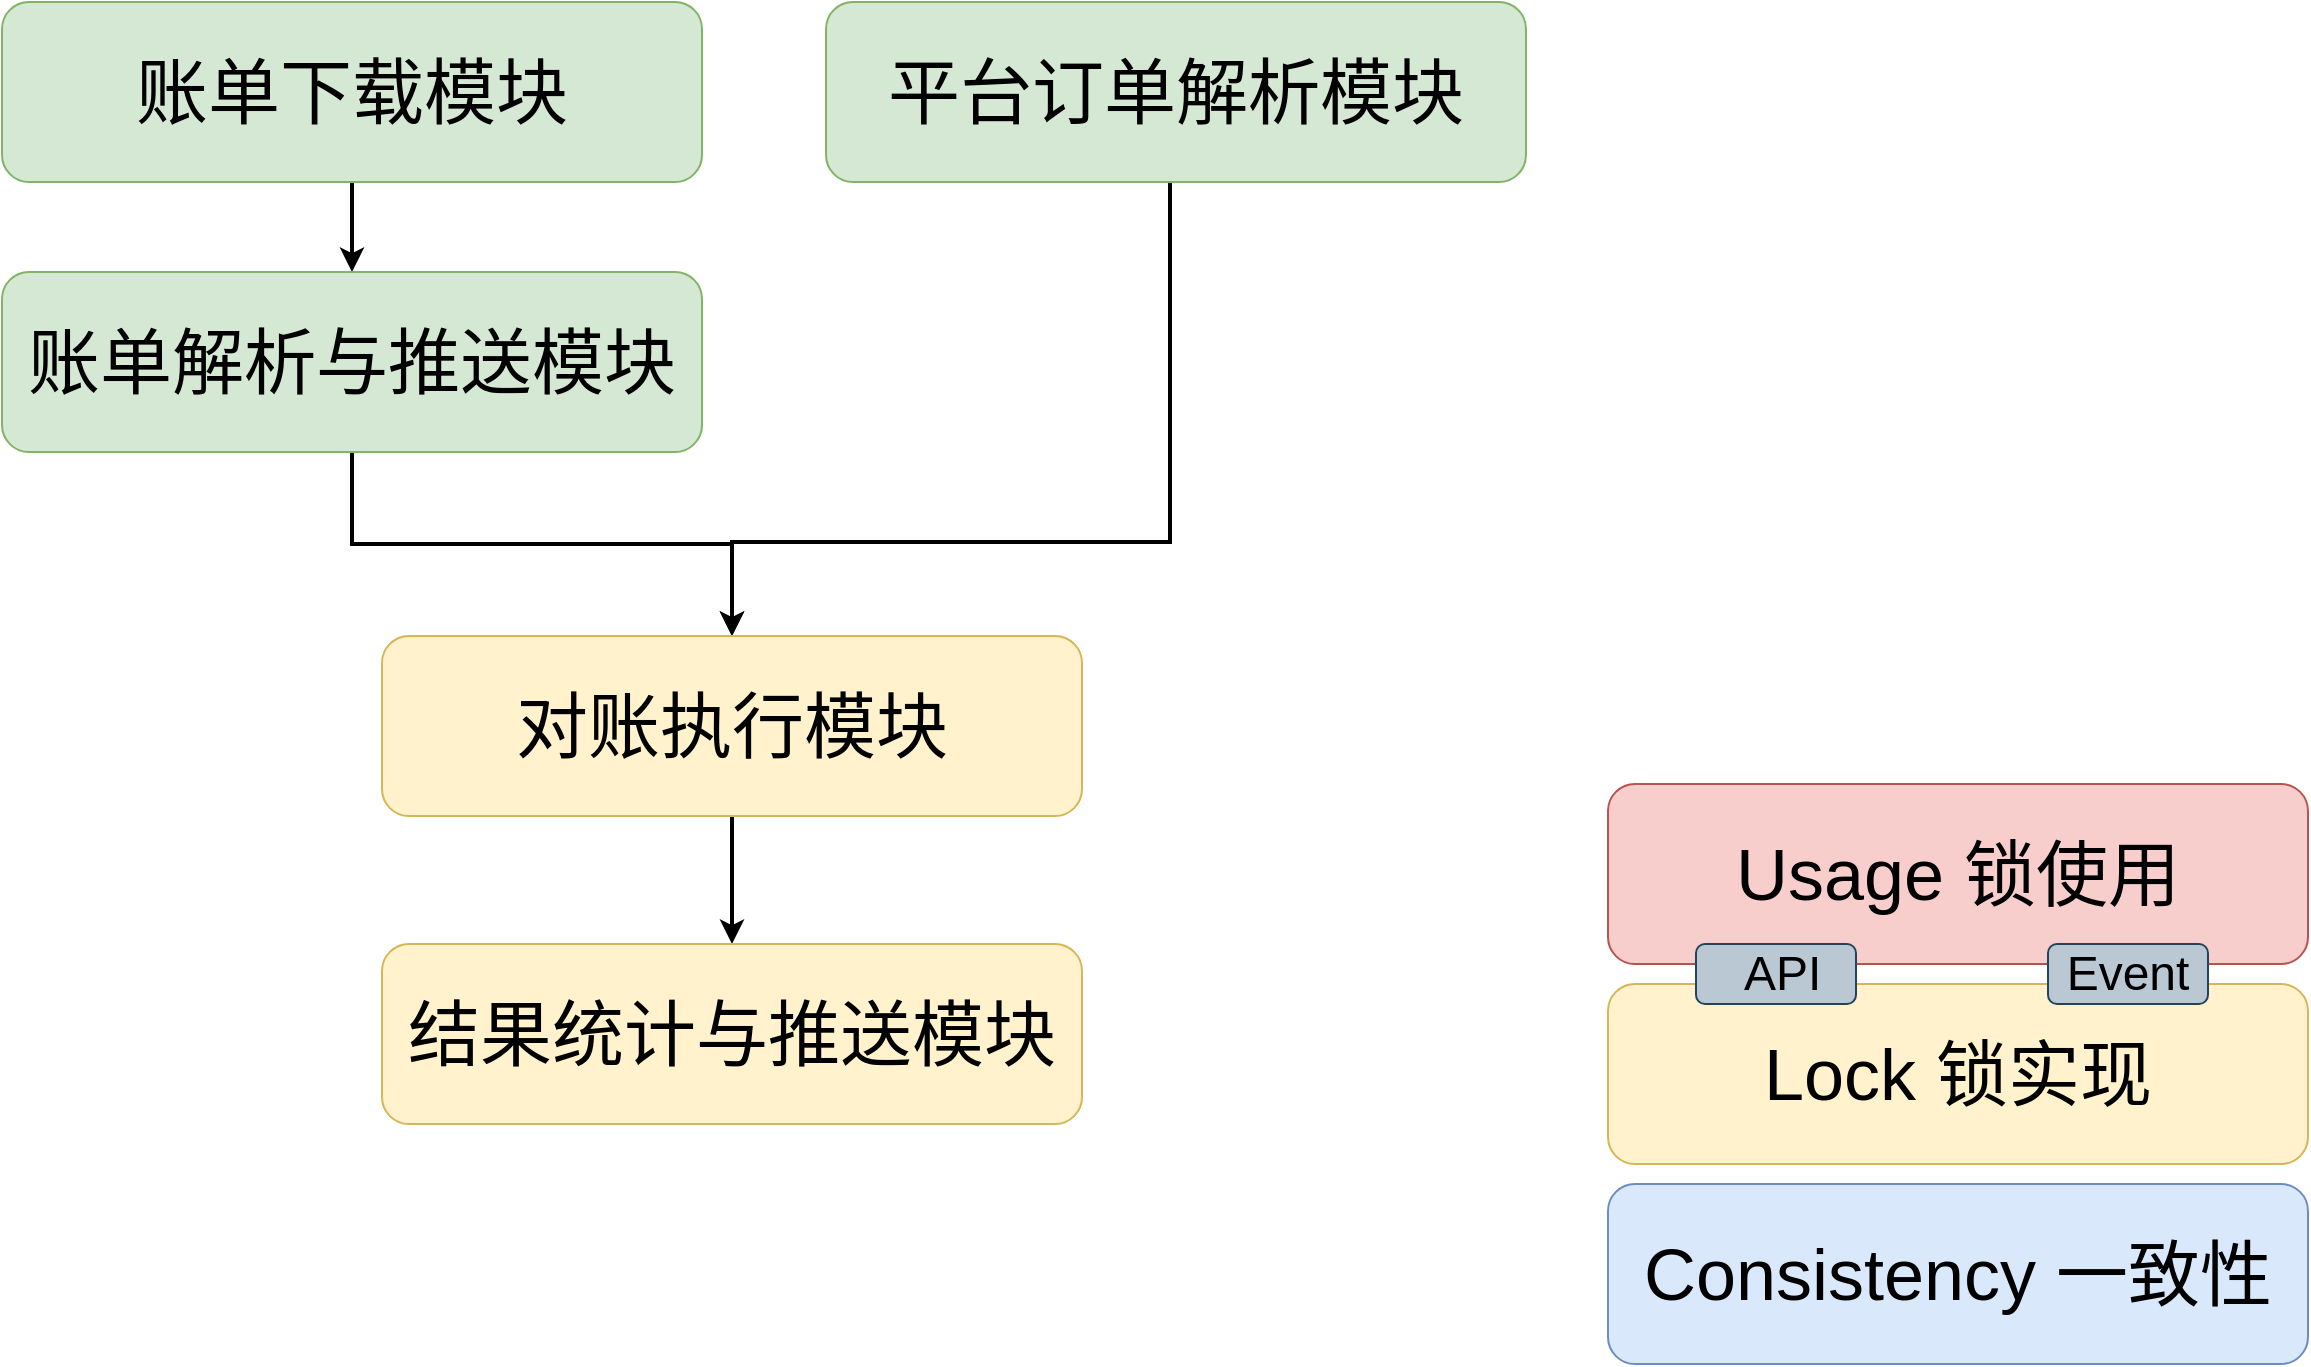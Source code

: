 <mxfile version="24.3.0" type="device">
  <diagram name="第 1 页" id="DkEwYdfwHbRlVwGyjE1p">
    <mxGraphModel dx="1199" dy="928" grid="0" gridSize="10" guides="1" tooltips="1" connect="1" arrows="1" fold="1" page="1" pageScale="1" pageWidth="827" pageHeight="1169" math="0" shadow="0">
      <root>
        <mxCell id="0" />
        <mxCell id="1" parent="0" />
        <mxCell id="51Ylhp4Qm0EKD_5LjUa0-1" value="&lt;font style=&quot;font-size: 36px;&quot;&gt;Consistency 一致性&lt;/font&gt;" style="rounded=1;whiteSpace=wrap;html=1;fillColor=#dae8fc;strokeColor=#6c8ebf;" parent="1" vertex="1">
          <mxGeometry x="849" y="619" width="350" height="90" as="geometry" />
        </mxCell>
        <mxCell id="51Ylhp4Qm0EKD_5LjUa0-2" value="&lt;font style=&quot;font-size: 36px;&quot;&gt;Lock 锁实现&lt;/font&gt;" style="rounded=1;whiteSpace=wrap;html=1;fillColor=#fff2cc;strokeColor=#d6b656;" parent="1" vertex="1">
          <mxGeometry x="849" y="519" width="350" height="90" as="geometry" />
        </mxCell>
        <mxCell id="51Ylhp4Qm0EKD_5LjUa0-3" value="&lt;span style=&quot;font-size: 36px;&quot;&gt;Usage 锁使用&lt;/span&gt;" style="rounded=1;whiteSpace=wrap;html=1;fillColor=#f8cecc;strokeColor=#b85450;" parent="1" vertex="1">
          <mxGeometry x="849" y="419" width="350" height="90" as="geometry" />
        </mxCell>
        <mxCell id="51Ylhp4Qm0EKD_5LjUa0-4" value="&lt;font style=&quot;font-size: 24px;&quot;&gt;&amp;nbsp;API&lt;/font&gt;" style="rounded=1;whiteSpace=wrap;html=1;fillColor=#bac8d3;strokeColor=#23445d;align=center;" parent="1" vertex="1">
          <mxGeometry x="893" y="499" width="80" height="30" as="geometry" />
        </mxCell>
        <mxCell id="51Ylhp4Qm0EKD_5LjUa0-5" value="&lt;font style=&quot;font-size: 24px;&quot;&gt;Event&lt;/font&gt;" style="rounded=1;whiteSpace=wrap;html=1;fillColor=#bac8d3;strokeColor=#23445d;align=center;" parent="1" vertex="1">
          <mxGeometry x="1069" y="499" width="80" height="30" as="geometry" />
        </mxCell>
        <mxCell id="Vaa4_kReSQRWwk8B55j5-11" style="edgeStyle=orthogonalEdgeStyle;rounded=0;orthogonalLoop=1;jettySize=auto;html=1;entryX=0.5;entryY=0;entryDx=0;entryDy=0;jumpSize=10;strokeWidth=2;" edge="1" parent="1" source="Vaa4_kReSQRWwk8B55j5-1" target="Vaa4_kReSQRWwk8B55j5-3">
          <mxGeometry relative="1" as="geometry" />
        </mxCell>
        <mxCell id="Vaa4_kReSQRWwk8B55j5-1" value="&lt;span style=&quot;font-size: 36px;&quot;&gt;账单下载模块&lt;/span&gt;" style="rounded=1;whiteSpace=wrap;html=1;fillColor=#d5e8d4;strokeColor=#82b366;" vertex="1" parent="1">
          <mxGeometry x="46" y="28" width="350" height="90" as="geometry" />
        </mxCell>
        <mxCell id="Vaa4_kReSQRWwk8B55j5-9" style="edgeStyle=orthogonalEdgeStyle;rounded=0;orthogonalLoop=1;jettySize=auto;html=1;entryX=0.5;entryY=0;entryDx=0;entryDy=0;strokeWidth=2;" edge="1" parent="1" source="Vaa4_kReSQRWwk8B55j5-2" target="Vaa4_kReSQRWwk8B55j5-5">
          <mxGeometry relative="1" as="geometry">
            <Array as="points">
              <mxPoint x="630" y="298" />
              <mxPoint x="411" y="298" />
            </Array>
          </mxGeometry>
        </mxCell>
        <mxCell id="Vaa4_kReSQRWwk8B55j5-2" value="&lt;span style=&quot;font-size: 36px;&quot;&gt;平台订单解析模块&lt;/span&gt;" style="rounded=1;whiteSpace=wrap;html=1;fillColor=#d5e8d4;strokeColor=#82b366;" vertex="1" parent="1">
          <mxGeometry x="458" y="28" width="350" height="90" as="geometry" />
        </mxCell>
        <mxCell id="Vaa4_kReSQRWwk8B55j5-12" style="edgeStyle=orthogonalEdgeStyle;rounded=0;orthogonalLoop=1;jettySize=auto;html=1;strokeWidth=2;" edge="1" parent="1" source="Vaa4_kReSQRWwk8B55j5-3" target="Vaa4_kReSQRWwk8B55j5-5">
          <mxGeometry relative="1" as="geometry" />
        </mxCell>
        <mxCell id="Vaa4_kReSQRWwk8B55j5-3" value="&lt;span style=&quot;font-size: 36px;&quot;&gt;账单解析与推送模块&lt;/span&gt;" style="rounded=1;whiteSpace=wrap;html=1;fillColor=#d5e8d4;strokeColor=#82b366;" vertex="1" parent="1">
          <mxGeometry x="46" y="163" width="350" height="90" as="geometry" />
        </mxCell>
        <mxCell id="Vaa4_kReSQRWwk8B55j5-13" style="edgeStyle=orthogonalEdgeStyle;rounded=0;orthogonalLoop=1;jettySize=auto;html=1;entryX=0.5;entryY=0;entryDx=0;entryDy=0;strokeWidth=2;" edge="1" parent="1" source="Vaa4_kReSQRWwk8B55j5-5" target="Vaa4_kReSQRWwk8B55j5-6">
          <mxGeometry relative="1" as="geometry" />
        </mxCell>
        <mxCell id="Vaa4_kReSQRWwk8B55j5-5" value="&lt;font style=&quot;font-size: 36px;&quot;&gt;对账执行模块&lt;/font&gt;" style="rounded=1;whiteSpace=wrap;html=1;fillColor=#fff2cc;strokeColor=#d6b656;" vertex="1" parent="1">
          <mxGeometry x="236" y="345" width="350" height="90" as="geometry" />
        </mxCell>
        <mxCell id="Vaa4_kReSQRWwk8B55j5-6" value="&lt;font style=&quot;font-size: 36px;&quot;&gt;结果统计与推送模块&lt;/font&gt;" style="rounded=1;whiteSpace=wrap;html=1;fillColor=#fff2cc;strokeColor=#d6b656;" vertex="1" parent="1">
          <mxGeometry x="236" y="499" width="350" height="90" as="geometry" />
        </mxCell>
      </root>
    </mxGraphModel>
  </diagram>
</mxfile>

